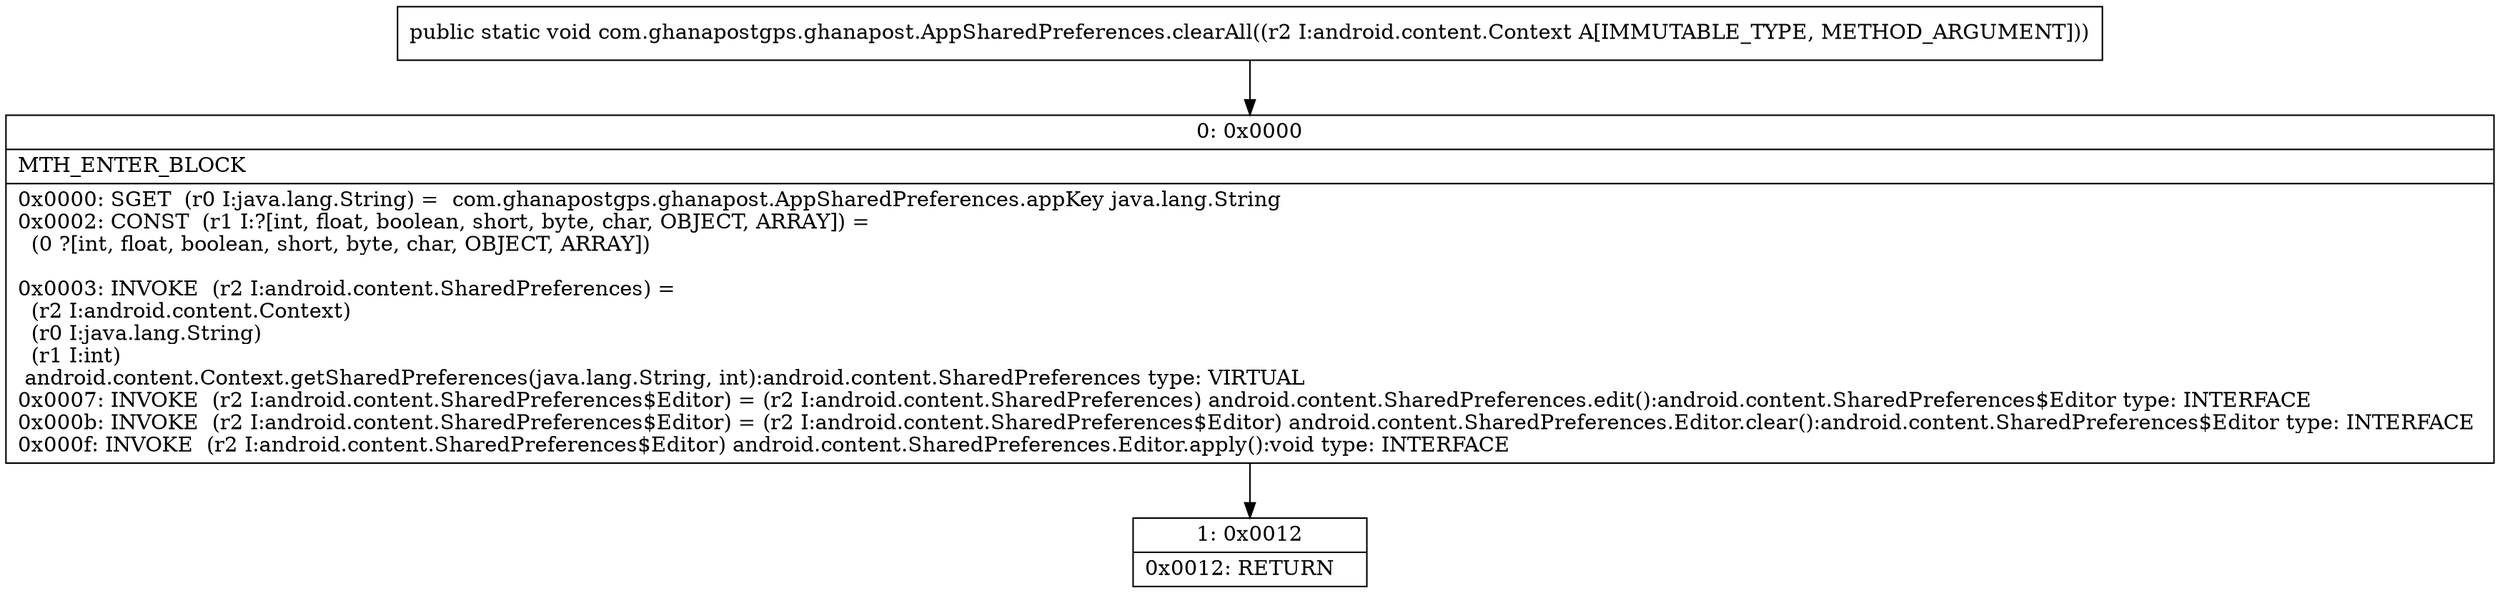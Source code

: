digraph "CFG forcom.ghanapostgps.ghanapost.AppSharedPreferences.clearAll(Landroid\/content\/Context;)V" {
Node_0 [shape=record,label="{0\:\ 0x0000|MTH_ENTER_BLOCK\l|0x0000: SGET  (r0 I:java.lang.String) =  com.ghanapostgps.ghanapost.AppSharedPreferences.appKey java.lang.String \l0x0002: CONST  (r1 I:?[int, float, boolean, short, byte, char, OBJECT, ARRAY]) = \l  (0 ?[int, float, boolean, short, byte, char, OBJECT, ARRAY])\l \l0x0003: INVOKE  (r2 I:android.content.SharedPreferences) = \l  (r2 I:android.content.Context)\l  (r0 I:java.lang.String)\l  (r1 I:int)\l android.content.Context.getSharedPreferences(java.lang.String, int):android.content.SharedPreferences type: VIRTUAL \l0x0007: INVOKE  (r2 I:android.content.SharedPreferences$Editor) = (r2 I:android.content.SharedPreferences) android.content.SharedPreferences.edit():android.content.SharedPreferences$Editor type: INTERFACE \l0x000b: INVOKE  (r2 I:android.content.SharedPreferences$Editor) = (r2 I:android.content.SharedPreferences$Editor) android.content.SharedPreferences.Editor.clear():android.content.SharedPreferences$Editor type: INTERFACE \l0x000f: INVOKE  (r2 I:android.content.SharedPreferences$Editor) android.content.SharedPreferences.Editor.apply():void type: INTERFACE \l}"];
Node_1 [shape=record,label="{1\:\ 0x0012|0x0012: RETURN   \l}"];
MethodNode[shape=record,label="{public static void com.ghanapostgps.ghanapost.AppSharedPreferences.clearAll((r2 I:android.content.Context A[IMMUTABLE_TYPE, METHOD_ARGUMENT])) }"];
MethodNode -> Node_0;
Node_0 -> Node_1;
}

